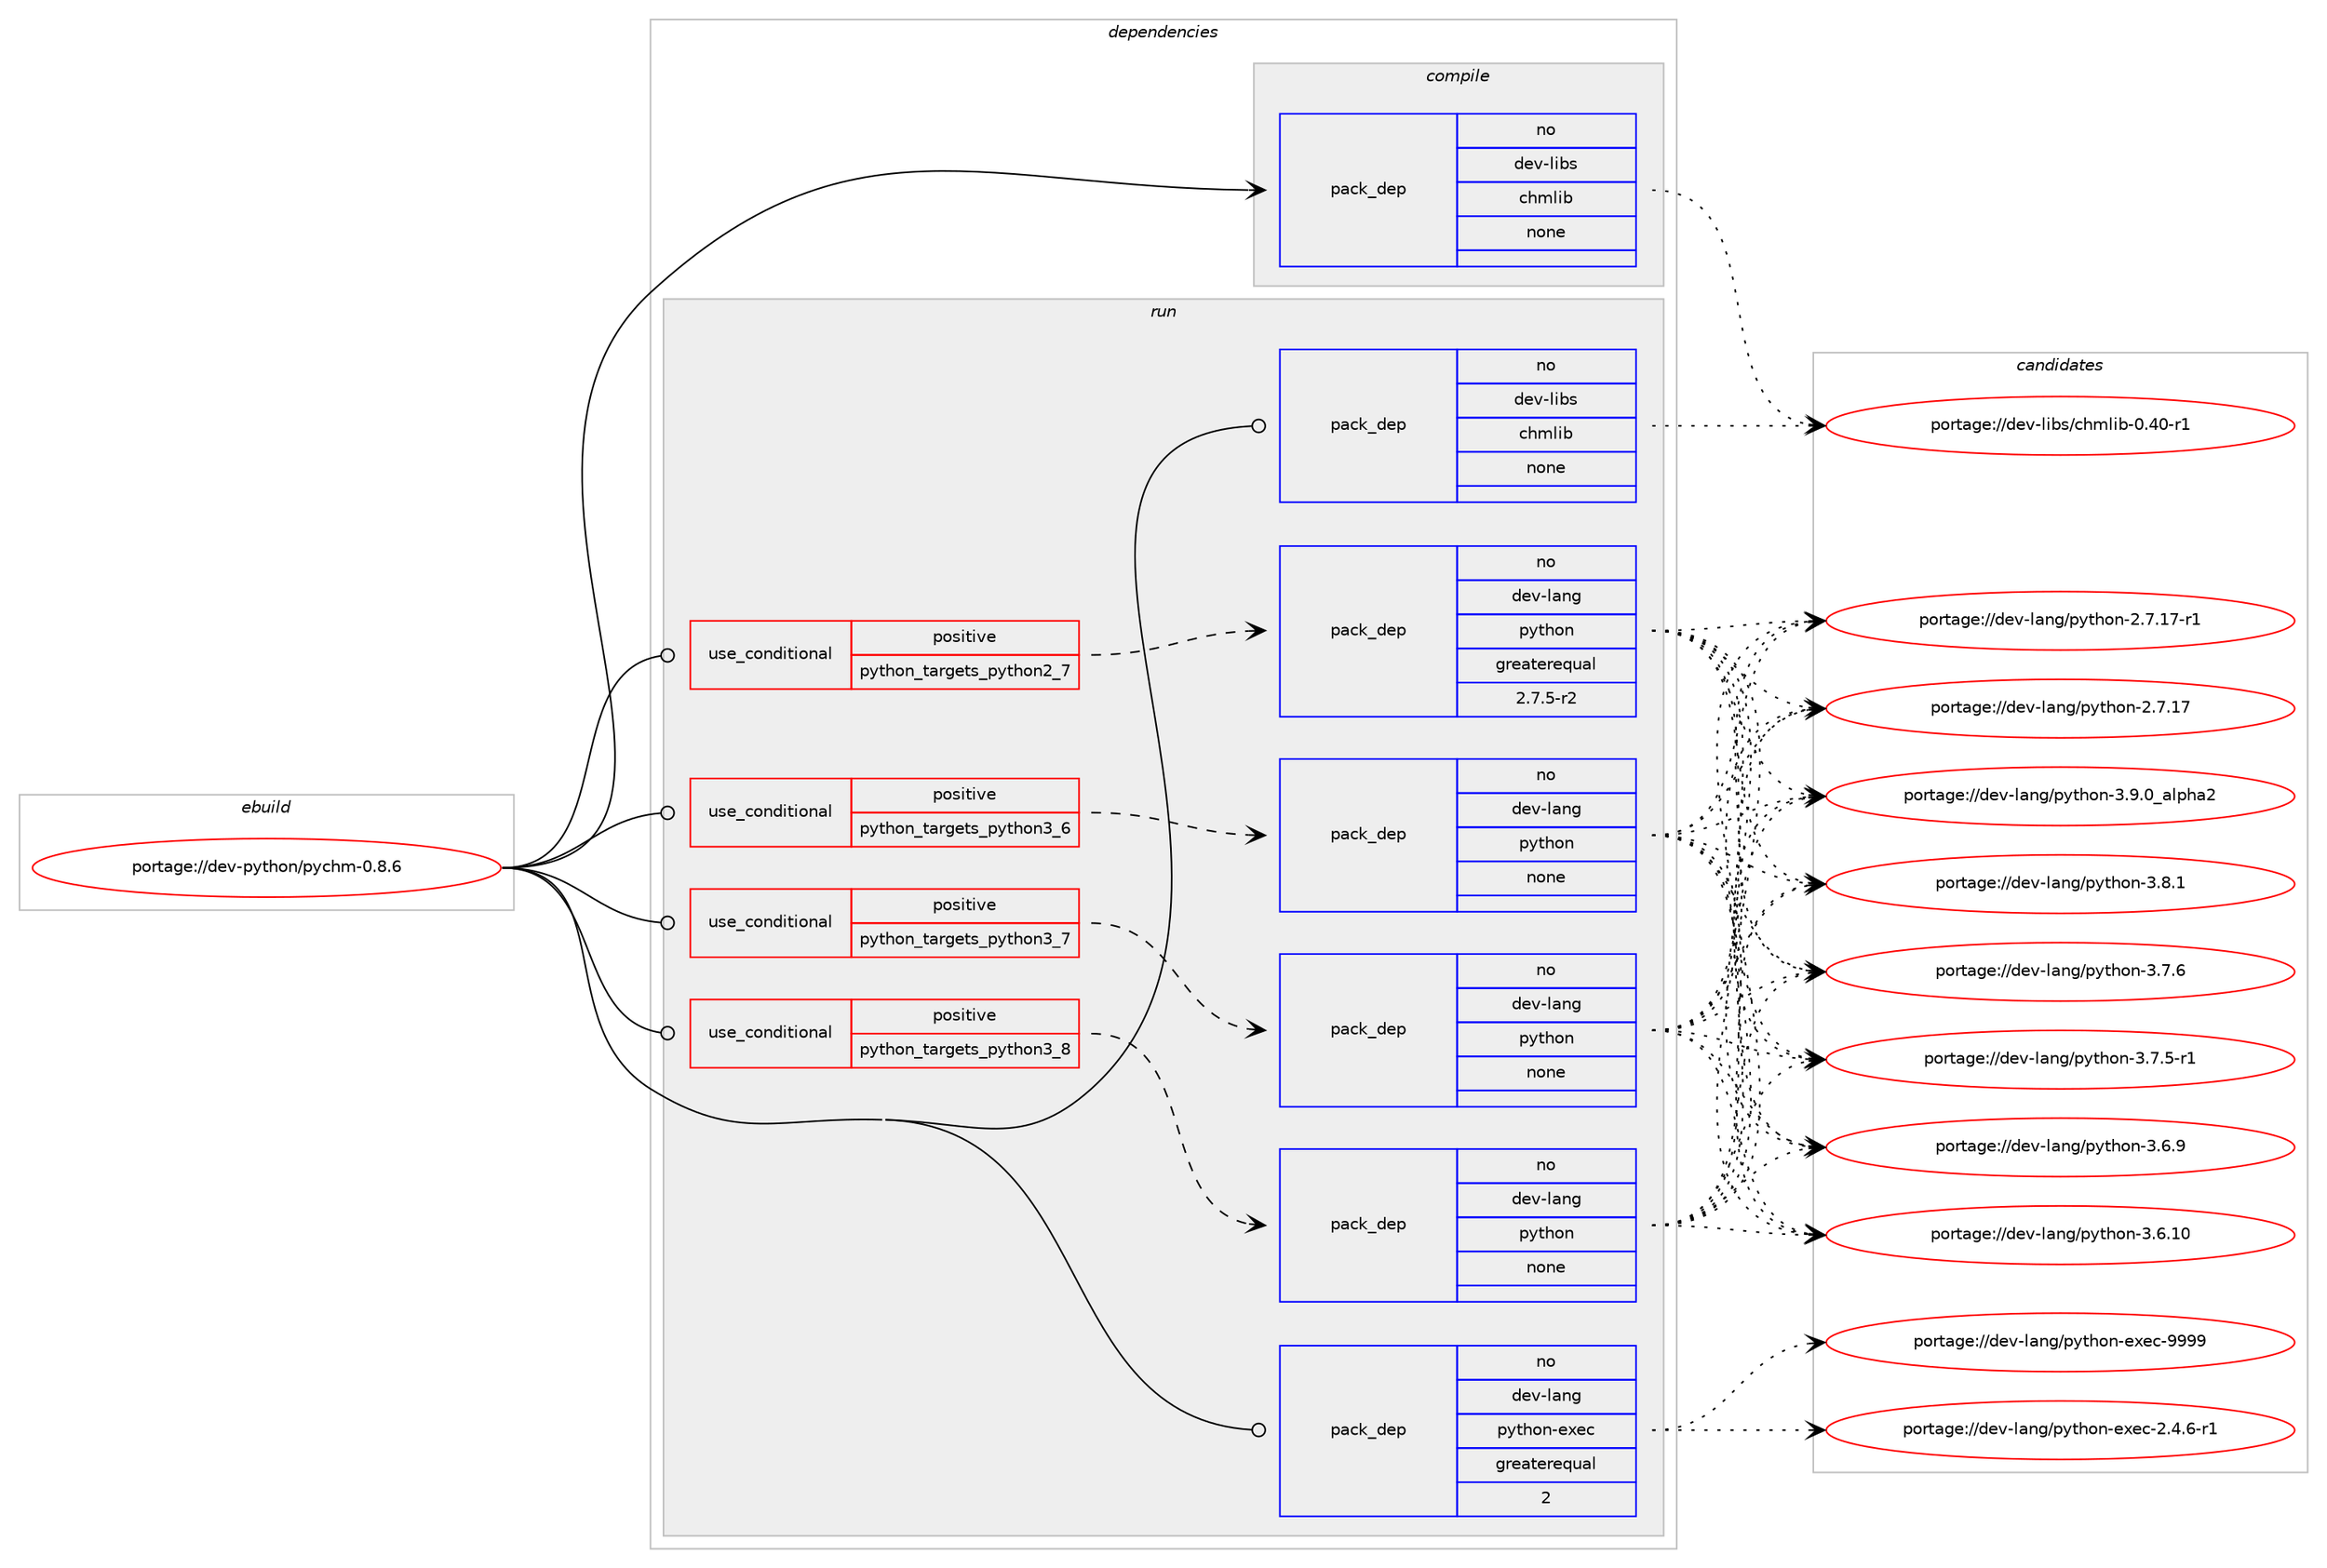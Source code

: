 digraph prolog {

# *************
# Graph options
# *************

newrank=true;
concentrate=true;
compound=true;
graph [rankdir=LR,fontname=Helvetica,fontsize=10,ranksep=1.5];#, ranksep=2.5, nodesep=0.2];
edge  [arrowhead=vee];
node  [fontname=Helvetica,fontsize=10];

# **********
# The ebuild
# **********

subgraph cluster_leftcol {
color=gray;
label=<<i>ebuild</i>>;
id [label="portage://dev-python/pychm-0.8.6", color=red, width=4, href="../dev-python/pychm-0.8.6.svg"];
}

# ****************
# The dependencies
# ****************

subgraph cluster_midcol {
color=gray;
label=<<i>dependencies</i>>;
subgraph cluster_compile {
fillcolor="#eeeeee";
style=filled;
label=<<i>compile</i>>;
subgraph pack324616 {
dependency439440 [label=<<TABLE BORDER="0" CELLBORDER="1" CELLSPACING="0" CELLPADDING="4" WIDTH="220"><TR><TD ROWSPAN="6" CELLPADDING="30">pack_dep</TD></TR><TR><TD WIDTH="110">no</TD></TR><TR><TD>dev-libs</TD></TR><TR><TD>chmlib</TD></TR><TR><TD>none</TD></TR><TR><TD></TD></TR></TABLE>>, shape=none, color=blue];
}
id:e -> dependency439440:w [weight=20,style="solid",arrowhead="vee"];
}
subgraph cluster_compileandrun {
fillcolor="#eeeeee";
style=filled;
label=<<i>compile and run</i>>;
}
subgraph cluster_run {
fillcolor="#eeeeee";
style=filled;
label=<<i>run</i>>;
subgraph cond109886 {
dependency439441 [label=<<TABLE BORDER="0" CELLBORDER="1" CELLSPACING="0" CELLPADDING="4"><TR><TD ROWSPAN="3" CELLPADDING="10">use_conditional</TD></TR><TR><TD>positive</TD></TR><TR><TD>python_targets_python2_7</TD></TR></TABLE>>, shape=none, color=red];
subgraph pack324617 {
dependency439442 [label=<<TABLE BORDER="0" CELLBORDER="1" CELLSPACING="0" CELLPADDING="4" WIDTH="220"><TR><TD ROWSPAN="6" CELLPADDING="30">pack_dep</TD></TR><TR><TD WIDTH="110">no</TD></TR><TR><TD>dev-lang</TD></TR><TR><TD>python</TD></TR><TR><TD>greaterequal</TD></TR><TR><TD>2.7.5-r2</TD></TR></TABLE>>, shape=none, color=blue];
}
dependency439441:e -> dependency439442:w [weight=20,style="dashed",arrowhead="vee"];
}
id:e -> dependency439441:w [weight=20,style="solid",arrowhead="odot"];
subgraph cond109887 {
dependency439443 [label=<<TABLE BORDER="0" CELLBORDER="1" CELLSPACING="0" CELLPADDING="4"><TR><TD ROWSPAN="3" CELLPADDING="10">use_conditional</TD></TR><TR><TD>positive</TD></TR><TR><TD>python_targets_python3_6</TD></TR></TABLE>>, shape=none, color=red];
subgraph pack324618 {
dependency439444 [label=<<TABLE BORDER="0" CELLBORDER="1" CELLSPACING="0" CELLPADDING="4" WIDTH="220"><TR><TD ROWSPAN="6" CELLPADDING="30">pack_dep</TD></TR><TR><TD WIDTH="110">no</TD></TR><TR><TD>dev-lang</TD></TR><TR><TD>python</TD></TR><TR><TD>none</TD></TR><TR><TD></TD></TR></TABLE>>, shape=none, color=blue];
}
dependency439443:e -> dependency439444:w [weight=20,style="dashed",arrowhead="vee"];
}
id:e -> dependency439443:w [weight=20,style="solid",arrowhead="odot"];
subgraph cond109888 {
dependency439445 [label=<<TABLE BORDER="0" CELLBORDER="1" CELLSPACING="0" CELLPADDING="4"><TR><TD ROWSPAN="3" CELLPADDING="10">use_conditional</TD></TR><TR><TD>positive</TD></TR><TR><TD>python_targets_python3_7</TD></TR></TABLE>>, shape=none, color=red];
subgraph pack324619 {
dependency439446 [label=<<TABLE BORDER="0" CELLBORDER="1" CELLSPACING="0" CELLPADDING="4" WIDTH="220"><TR><TD ROWSPAN="6" CELLPADDING="30">pack_dep</TD></TR><TR><TD WIDTH="110">no</TD></TR><TR><TD>dev-lang</TD></TR><TR><TD>python</TD></TR><TR><TD>none</TD></TR><TR><TD></TD></TR></TABLE>>, shape=none, color=blue];
}
dependency439445:e -> dependency439446:w [weight=20,style="dashed",arrowhead="vee"];
}
id:e -> dependency439445:w [weight=20,style="solid",arrowhead="odot"];
subgraph cond109889 {
dependency439447 [label=<<TABLE BORDER="0" CELLBORDER="1" CELLSPACING="0" CELLPADDING="4"><TR><TD ROWSPAN="3" CELLPADDING="10">use_conditional</TD></TR><TR><TD>positive</TD></TR><TR><TD>python_targets_python3_8</TD></TR></TABLE>>, shape=none, color=red];
subgraph pack324620 {
dependency439448 [label=<<TABLE BORDER="0" CELLBORDER="1" CELLSPACING="0" CELLPADDING="4" WIDTH="220"><TR><TD ROWSPAN="6" CELLPADDING="30">pack_dep</TD></TR><TR><TD WIDTH="110">no</TD></TR><TR><TD>dev-lang</TD></TR><TR><TD>python</TD></TR><TR><TD>none</TD></TR><TR><TD></TD></TR></TABLE>>, shape=none, color=blue];
}
dependency439447:e -> dependency439448:w [weight=20,style="dashed",arrowhead="vee"];
}
id:e -> dependency439447:w [weight=20,style="solid",arrowhead="odot"];
subgraph pack324621 {
dependency439449 [label=<<TABLE BORDER="0" CELLBORDER="1" CELLSPACING="0" CELLPADDING="4" WIDTH="220"><TR><TD ROWSPAN="6" CELLPADDING="30">pack_dep</TD></TR><TR><TD WIDTH="110">no</TD></TR><TR><TD>dev-lang</TD></TR><TR><TD>python-exec</TD></TR><TR><TD>greaterequal</TD></TR><TR><TD>2</TD></TR></TABLE>>, shape=none, color=blue];
}
id:e -> dependency439449:w [weight=20,style="solid",arrowhead="odot"];
subgraph pack324622 {
dependency439450 [label=<<TABLE BORDER="0" CELLBORDER="1" CELLSPACING="0" CELLPADDING="4" WIDTH="220"><TR><TD ROWSPAN="6" CELLPADDING="30">pack_dep</TD></TR><TR><TD WIDTH="110">no</TD></TR><TR><TD>dev-libs</TD></TR><TR><TD>chmlib</TD></TR><TR><TD>none</TD></TR><TR><TD></TD></TR></TABLE>>, shape=none, color=blue];
}
id:e -> dependency439450:w [weight=20,style="solid",arrowhead="odot"];
}
}

# **************
# The candidates
# **************

subgraph cluster_choices {
rank=same;
color=gray;
label=<<i>candidates</i>>;

subgraph choice324616 {
color=black;
nodesep=1;
choice100101118451081059811547991041091081059845484652484511449 [label="portage://dev-libs/chmlib-0.40-r1", color=red, width=4,href="../dev-libs/chmlib-0.40-r1.svg"];
dependency439440:e -> choice100101118451081059811547991041091081059845484652484511449:w [style=dotted,weight="100"];
}
subgraph choice324617 {
color=black;
nodesep=1;
choice10010111845108971101034711212111610411111045514657464895971081121049750 [label="portage://dev-lang/python-3.9.0_alpha2", color=red, width=4,href="../dev-lang/python-3.9.0_alpha2.svg"];
choice100101118451089711010347112121116104111110455146564649 [label="portage://dev-lang/python-3.8.1", color=red, width=4,href="../dev-lang/python-3.8.1.svg"];
choice100101118451089711010347112121116104111110455146554654 [label="portage://dev-lang/python-3.7.6", color=red, width=4,href="../dev-lang/python-3.7.6.svg"];
choice1001011184510897110103471121211161041111104551465546534511449 [label="portage://dev-lang/python-3.7.5-r1", color=red, width=4,href="../dev-lang/python-3.7.5-r1.svg"];
choice100101118451089711010347112121116104111110455146544657 [label="portage://dev-lang/python-3.6.9", color=red, width=4,href="../dev-lang/python-3.6.9.svg"];
choice10010111845108971101034711212111610411111045514654464948 [label="portage://dev-lang/python-3.6.10", color=red, width=4,href="../dev-lang/python-3.6.10.svg"];
choice100101118451089711010347112121116104111110455046554649554511449 [label="portage://dev-lang/python-2.7.17-r1", color=red, width=4,href="../dev-lang/python-2.7.17-r1.svg"];
choice10010111845108971101034711212111610411111045504655464955 [label="portage://dev-lang/python-2.7.17", color=red, width=4,href="../dev-lang/python-2.7.17.svg"];
dependency439442:e -> choice10010111845108971101034711212111610411111045514657464895971081121049750:w [style=dotted,weight="100"];
dependency439442:e -> choice100101118451089711010347112121116104111110455146564649:w [style=dotted,weight="100"];
dependency439442:e -> choice100101118451089711010347112121116104111110455146554654:w [style=dotted,weight="100"];
dependency439442:e -> choice1001011184510897110103471121211161041111104551465546534511449:w [style=dotted,weight="100"];
dependency439442:e -> choice100101118451089711010347112121116104111110455146544657:w [style=dotted,weight="100"];
dependency439442:e -> choice10010111845108971101034711212111610411111045514654464948:w [style=dotted,weight="100"];
dependency439442:e -> choice100101118451089711010347112121116104111110455046554649554511449:w [style=dotted,weight="100"];
dependency439442:e -> choice10010111845108971101034711212111610411111045504655464955:w [style=dotted,weight="100"];
}
subgraph choice324618 {
color=black;
nodesep=1;
choice10010111845108971101034711212111610411111045514657464895971081121049750 [label="portage://dev-lang/python-3.9.0_alpha2", color=red, width=4,href="../dev-lang/python-3.9.0_alpha2.svg"];
choice100101118451089711010347112121116104111110455146564649 [label="portage://dev-lang/python-3.8.1", color=red, width=4,href="../dev-lang/python-3.8.1.svg"];
choice100101118451089711010347112121116104111110455146554654 [label="portage://dev-lang/python-3.7.6", color=red, width=4,href="../dev-lang/python-3.7.6.svg"];
choice1001011184510897110103471121211161041111104551465546534511449 [label="portage://dev-lang/python-3.7.5-r1", color=red, width=4,href="../dev-lang/python-3.7.5-r1.svg"];
choice100101118451089711010347112121116104111110455146544657 [label="portage://dev-lang/python-3.6.9", color=red, width=4,href="../dev-lang/python-3.6.9.svg"];
choice10010111845108971101034711212111610411111045514654464948 [label="portage://dev-lang/python-3.6.10", color=red, width=4,href="../dev-lang/python-3.6.10.svg"];
choice100101118451089711010347112121116104111110455046554649554511449 [label="portage://dev-lang/python-2.7.17-r1", color=red, width=4,href="../dev-lang/python-2.7.17-r1.svg"];
choice10010111845108971101034711212111610411111045504655464955 [label="portage://dev-lang/python-2.7.17", color=red, width=4,href="../dev-lang/python-2.7.17.svg"];
dependency439444:e -> choice10010111845108971101034711212111610411111045514657464895971081121049750:w [style=dotted,weight="100"];
dependency439444:e -> choice100101118451089711010347112121116104111110455146564649:w [style=dotted,weight="100"];
dependency439444:e -> choice100101118451089711010347112121116104111110455146554654:w [style=dotted,weight="100"];
dependency439444:e -> choice1001011184510897110103471121211161041111104551465546534511449:w [style=dotted,weight="100"];
dependency439444:e -> choice100101118451089711010347112121116104111110455146544657:w [style=dotted,weight="100"];
dependency439444:e -> choice10010111845108971101034711212111610411111045514654464948:w [style=dotted,weight="100"];
dependency439444:e -> choice100101118451089711010347112121116104111110455046554649554511449:w [style=dotted,weight="100"];
dependency439444:e -> choice10010111845108971101034711212111610411111045504655464955:w [style=dotted,weight="100"];
}
subgraph choice324619 {
color=black;
nodesep=1;
choice10010111845108971101034711212111610411111045514657464895971081121049750 [label="portage://dev-lang/python-3.9.0_alpha2", color=red, width=4,href="../dev-lang/python-3.9.0_alpha2.svg"];
choice100101118451089711010347112121116104111110455146564649 [label="portage://dev-lang/python-3.8.1", color=red, width=4,href="../dev-lang/python-3.8.1.svg"];
choice100101118451089711010347112121116104111110455146554654 [label="portage://dev-lang/python-3.7.6", color=red, width=4,href="../dev-lang/python-3.7.6.svg"];
choice1001011184510897110103471121211161041111104551465546534511449 [label="portage://dev-lang/python-3.7.5-r1", color=red, width=4,href="../dev-lang/python-3.7.5-r1.svg"];
choice100101118451089711010347112121116104111110455146544657 [label="portage://dev-lang/python-3.6.9", color=red, width=4,href="../dev-lang/python-3.6.9.svg"];
choice10010111845108971101034711212111610411111045514654464948 [label="portage://dev-lang/python-3.6.10", color=red, width=4,href="../dev-lang/python-3.6.10.svg"];
choice100101118451089711010347112121116104111110455046554649554511449 [label="portage://dev-lang/python-2.7.17-r1", color=red, width=4,href="../dev-lang/python-2.7.17-r1.svg"];
choice10010111845108971101034711212111610411111045504655464955 [label="portage://dev-lang/python-2.7.17", color=red, width=4,href="../dev-lang/python-2.7.17.svg"];
dependency439446:e -> choice10010111845108971101034711212111610411111045514657464895971081121049750:w [style=dotted,weight="100"];
dependency439446:e -> choice100101118451089711010347112121116104111110455146564649:w [style=dotted,weight="100"];
dependency439446:e -> choice100101118451089711010347112121116104111110455146554654:w [style=dotted,weight="100"];
dependency439446:e -> choice1001011184510897110103471121211161041111104551465546534511449:w [style=dotted,weight="100"];
dependency439446:e -> choice100101118451089711010347112121116104111110455146544657:w [style=dotted,weight="100"];
dependency439446:e -> choice10010111845108971101034711212111610411111045514654464948:w [style=dotted,weight="100"];
dependency439446:e -> choice100101118451089711010347112121116104111110455046554649554511449:w [style=dotted,weight="100"];
dependency439446:e -> choice10010111845108971101034711212111610411111045504655464955:w [style=dotted,weight="100"];
}
subgraph choice324620 {
color=black;
nodesep=1;
choice10010111845108971101034711212111610411111045514657464895971081121049750 [label="portage://dev-lang/python-3.9.0_alpha2", color=red, width=4,href="../dev-lang/python-3.9.0_alpha2.svg"];
choice100101118451089711010347112121116104111110455146564649 [label="portage://dev-lang/python-3.8.1", color=red, width=4,href="../dev-lang/python-3.8.1.svg"];
choice100101118451089711010347112121116104111110455146554654 [label="portage://dev-lang/python-3.7.6", color=red, width=4,href="../dev-lang/python-3.7.6.svg"];
choice1001011184510897110103471121211161041111104551465546534511449 [label="portage://dev-lang/python-3.7.5-r1", color=red, width=4,href="../dev-lang/python-3.7.5-r1.svg"];
choice100101118451089711010347112121116104111110455146544657 [label="portage://dev-lang/python-3.6.9", color=red, width=4,href="../dev-lang/python-3.6.9.svg"];
choice10010111845108971101034711212111610411111045514654464948 [label="portage://dev-lang/python-3.6.10", color=red, width=4,href="../dev-lang/python-3.6.10.svg"];
choice100101118451089711010347112121116104111110455046554649554511449 [label="portage://dev-lang/python-2.7.17-r1", color=red, width=4,href="../dev-lang/python-2.7.17-r1.svg"];
choice10010111845108971101034711212111610411111045504655464955 [label="portage://dev-lang/python-2.7.17", color=red, width=4,href="../dev-lang/python-2.7.17.svg"];
dependency439448:e -> choice10010111845108971101034711212111610411111045514657464895971081121049750:w [style=dotted,weight="100"];
dependency439448:e -> choice100101118451089711010347112121116104111110455146564649:w [style=dotted,weight="100"];
dependency439448:e -> choice100101118451089711010347112121116104111110455146554654:w [style=dotted,weight="100"];
dependency439448:e -> choice1001011184510897110103471121211161041111104551465546534511449:w [style=dotted,weight="100"];
dependency439448:e -> choice100101118451089711010347112121116104111110455146544657:w [style=dotted,weight="100"];
dependency439448:e -> choice10010111845108971101034711212111610411111045514654464948:w [style=dotted,weight="100"];
dependency439448:e -> choice100101118451089711010347112121116104111110455046554649554511449:w [style=dotted,weight="100"];
dependency439448:e -> choice10010111845108971101034711212111610411111045504655464955:w [style=dotted,weight="100"];
}
subgraph choice324621 {
color=black;
nodesep=1;
choice10010111845108971101034711212111610411111045101120101994557575757 [label="portage://dev-lang/python-exec-9999", color=red, width=4,href="../dev-lang/python-exec-9999.svg"];
choice10010111845108971101034711212111610411111045101120101994550465246544511449 [label="portage://dev-lang/python-exec-2.4.6-r1", color=red, width=4,href="../dev-lang/python-exec-2.4.6-r1.svg"];
dependency439449:e -> choice10010111845108971101034711212111610411111045101120101994557575757:w [style=dotted,weight="100"];
dependency439449:e -> choice10010111845108971101034711212111610411111045101120101994550465246544511449:w [style=dotted,weight="100"];
}
subgraph choice324622 {
color=black;
nodesep=1;
choice100101118451081059811547991041091081059845484652484511449 [label="portage://dev-libs/chmlib-0.40-r1", color=red, width=4,href="../dev-libs/chmlib-0.40-r1.svg"];
dependency439450:e -> choice100101118451081059811547991041091081059845484652484511449:w [style=dotted,weight="100"];
}
}

}

